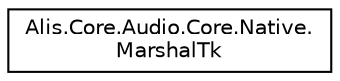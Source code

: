 digraph "Graphical Class Hierarchy"
{
 // LATEX_PDF_SIZE
  edge [fontname="Helvetica",fontsize="10",labelfontname="Helvetica",labelfontsize="10"];
  node [fontname="Helvetica",fontsize="10",shape=record];
  rankdir="LR";
  Node0 [label="Alis.Core.Audio.Core.Native.\lMarshalTk",height=0.2,width=0.4,color="black", fillcolor="white", style="filled",URL="$class_alis_1_1_core_1_1_audio_1_1_core_1_1_native_1_1_marshal_tk.html",tooltip="Contains extra marshalling utilities that aren't available in the normal Marshal class."];
}
